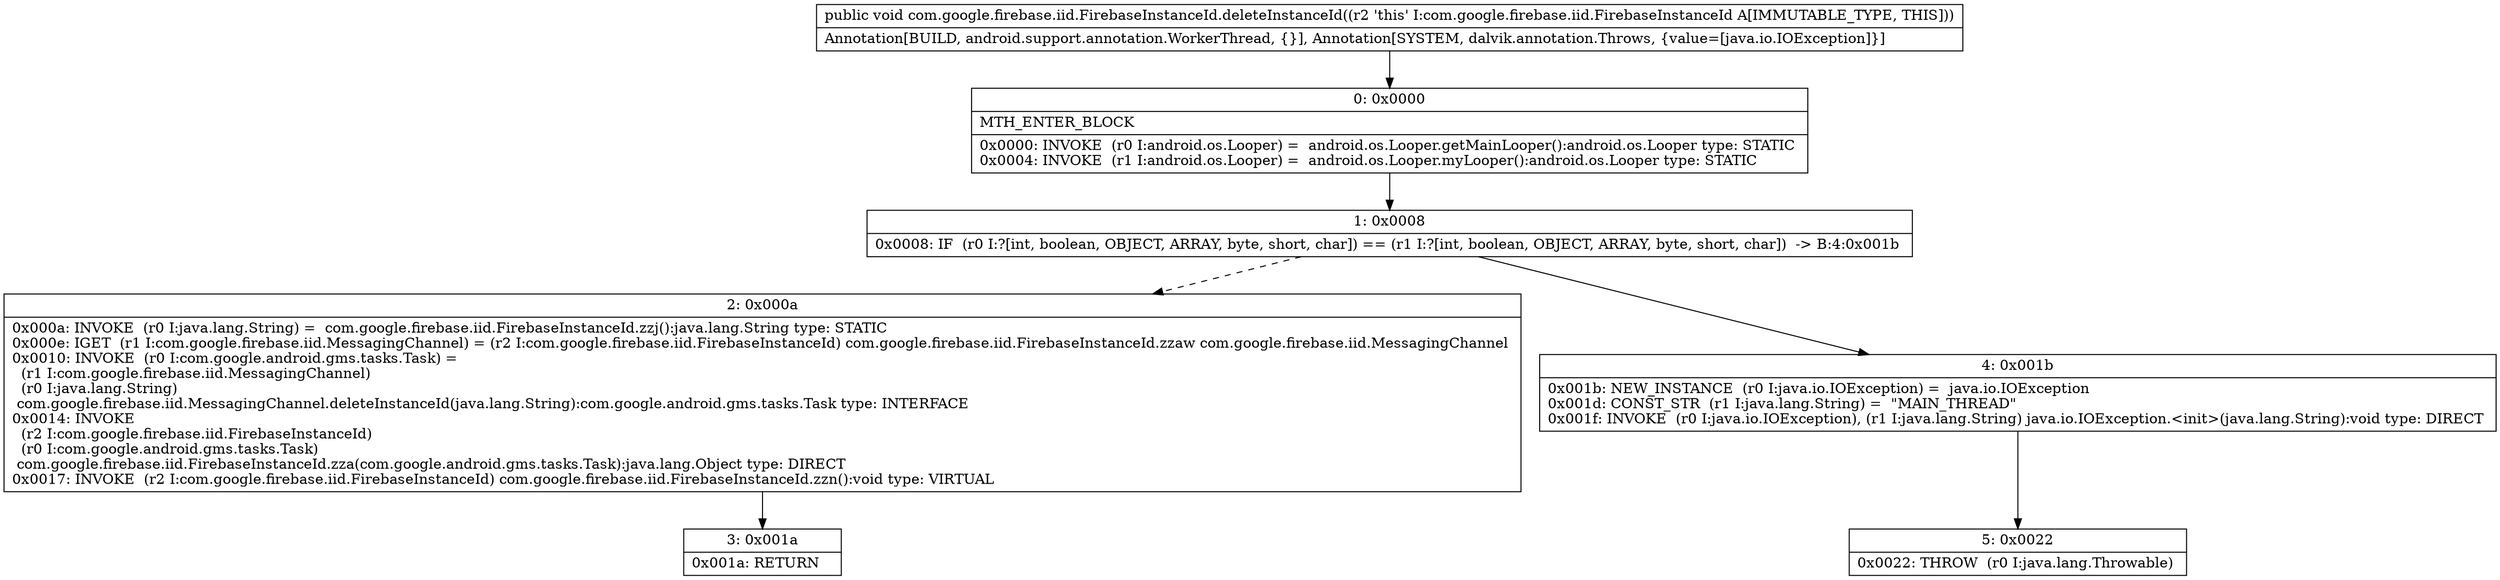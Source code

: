 digraph "CFG forcom.google.firebase.iid.FirebaseInstanceId.deleteInstanceId()V" {
Node_0 [shape=record,label="{0\:\ 0x0000|MTH_ENTER_BLOCK\l|0x0000: INVOKE  (r0 I:android.os.Looper) =  android.os.Looper.getMainLooper():android.os.Looper type: STATIC \l0x0004: INVOKE  (r1 I:android.os.Looper) =  android.os.Looper.myLooper():android.os.Looper type: STATIC \l}"];
Node_1 [shape=record,label="{1\:\ 0x0008|0x0008: IF  (r0 I:?[int, boolean, OBJECT, ARRAY, byte, short, char]) == (r1 I:?[int, boolean, OBJECT, ARRAY, byte, short, char])  \-\> B:4:0x001b \l}"];
Node_2 [shape=record,label="{2\:\ 0x000a|0x000a: INVOKE  (r0 I:java.lang.String) =  com.google.firebase.iid.FirebaseInstanceId.zzj():java.lang.String type: STATIC \l0x000e: IGET  (r1 I:com.google.firebase.iid.MessagingChannel) = (r2 I:com.google.firebase.iid.FirebaseInstanceId) com.google.firebase.iid.FirebaseInstanceId.zzaw com.google.firebase.iid.MessagingChannel \l0x0010: INVOKE  (r0 I:com.google.android.gms.tasks.Task) = \l  (r1 I:com.google.firebase.iid.MessagingChannel)\l  (r0 I:java.lang.String)\l com.google.firebase.iid.MessagingChannel.deleteInstanceId(java.lang.String):com.google.android.gms.tasks.Task type: INTERFACE \l0x0014: INVOKE  \l  (r2 I:com.google.firebase.iid.FirebaseInstanceId)\l  (r0 I:com.google.android.gms.tasks.Task)\l com.google.firebase.iid.FirebaseInstanceId.zza(com.google.android.gms.tasks.Task):java.lang.Object type: DIRECT \l0x0017: INVOKE  (r2 I:com.google.firebase.iid.FirebaseInstanceId) com.google.firebase.iid.FirebaseInstanceId.zzn():void type: VIRTUAL \l}"];
Node_3 [shape=record,label="{3\:\ 0x001a|0x001a: RETURN   \l}"];
Node_4 [shape=record,label="{4\:\ 0x001b|0x001b: NEW_INSTANCE  (r0 I:java.io.IOException) =  java.io.IOException \l0x001d: CONST_STR  (r1 I:java.lang.String) =  \"MAIN_THREAD\" \l0x001f: INVOKE  (r0 I:java.io.IOException), (r1 I:java.lang.String) java.io.IOException.\<init\>(java.lang.String):void type: DIRECT \l}"];
Node_5 [shape=record,label="{5\:\ 0x0022|0x0022: THROW  (r0 I:java.lang.Throwable) \l}"];
MethodNode[shape=record,label="{public void com.google.firebase.iid.FirebaseInstanceId.deleteInstanceId((r2 'this' I:com.google.firebase.iid.FirebaseInstanceId A[IMMUTABLE_TYPE, THIS]))  | Annotation[BUILD, android.support.annotation.WorkerThread, \{\}], Annotation[SYSTEM, dalvik.annotation.Throws, \{value=[java.io.IOException]\}]\l}"];
MethodNode -> Node_0;
Node_0 -> Node_1;
Node_1 -> Node_2[style=dashed];
Node_1 -> Node_4;
Node_2 -> Node_3;
Node_4 -> Node_5;
}

